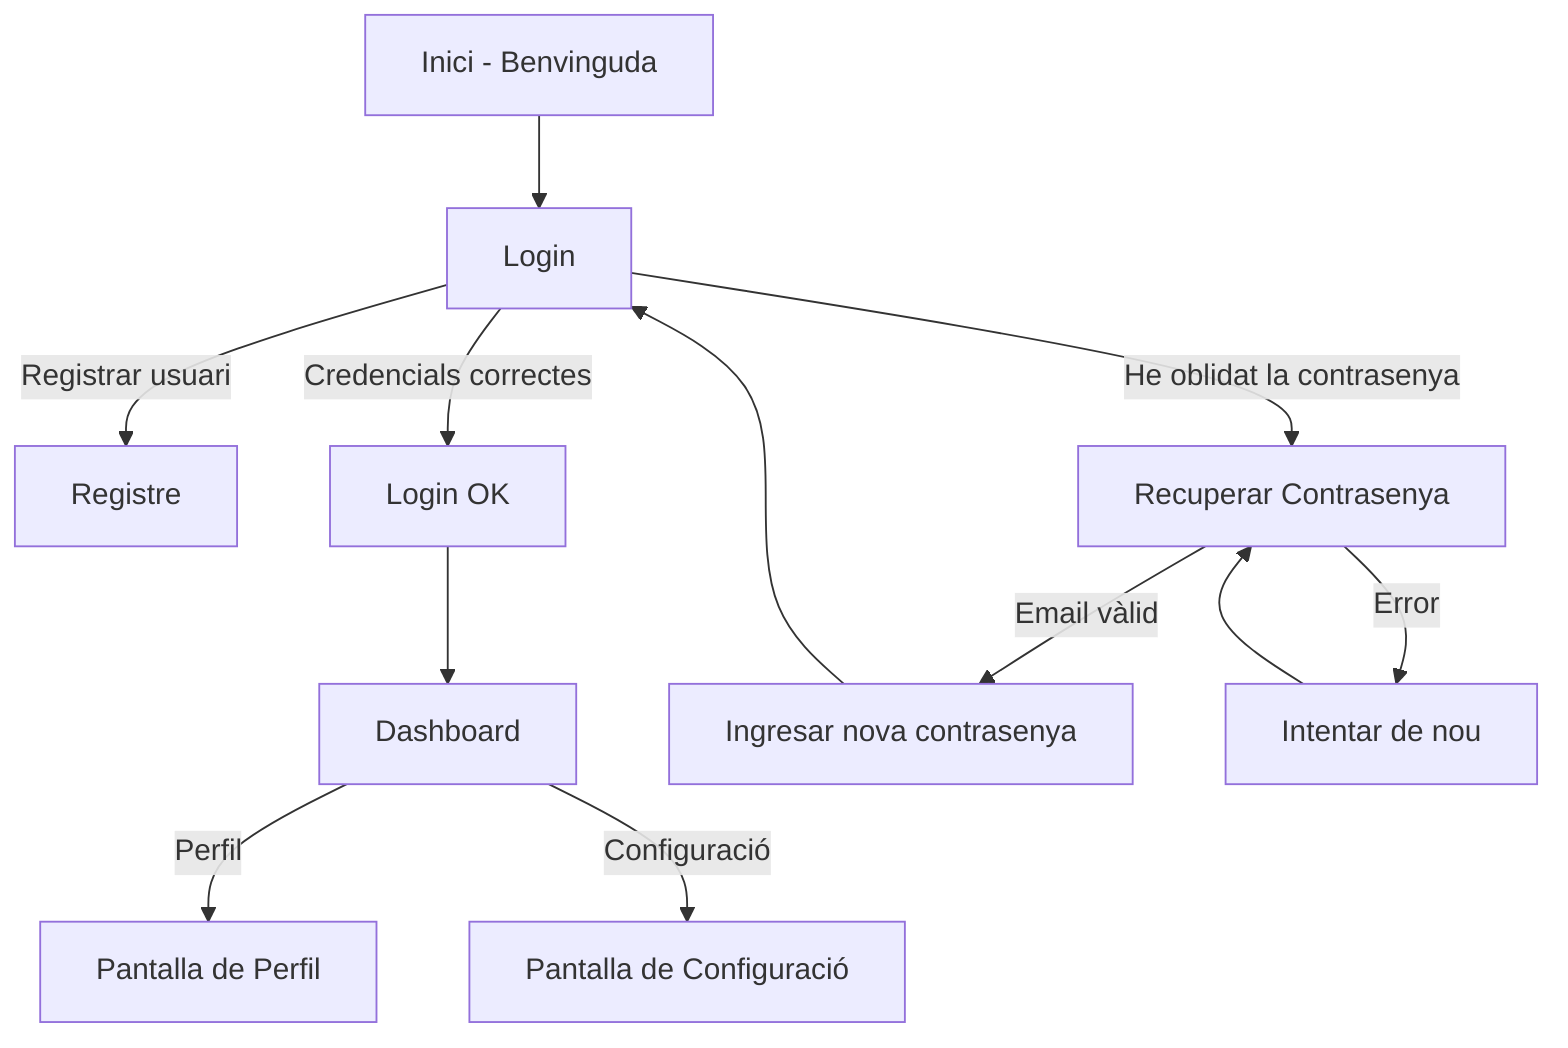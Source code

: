 flowchart TD;
    A["Inici - Benvinguda"] --> B["Login"];
    B -->|Registrar usuari| C["Registre"];
    B -->|Credencials correctes| D["Login OK "];
    
    D --> E["Dashboard"];
    E -->|Perfil| F["Pantalla de Perfil"];
    E -->|Configuració| G["Pantalla de Configuració"];
    
    B -->|He oblidat la contrasenya| H["Recuperar Contrasenya"];
    H -->|Email vàlid| I["Ingresar nova contrasenya"] --> B;
    H -->|Error| H1["Intentar de nou"] --> H;